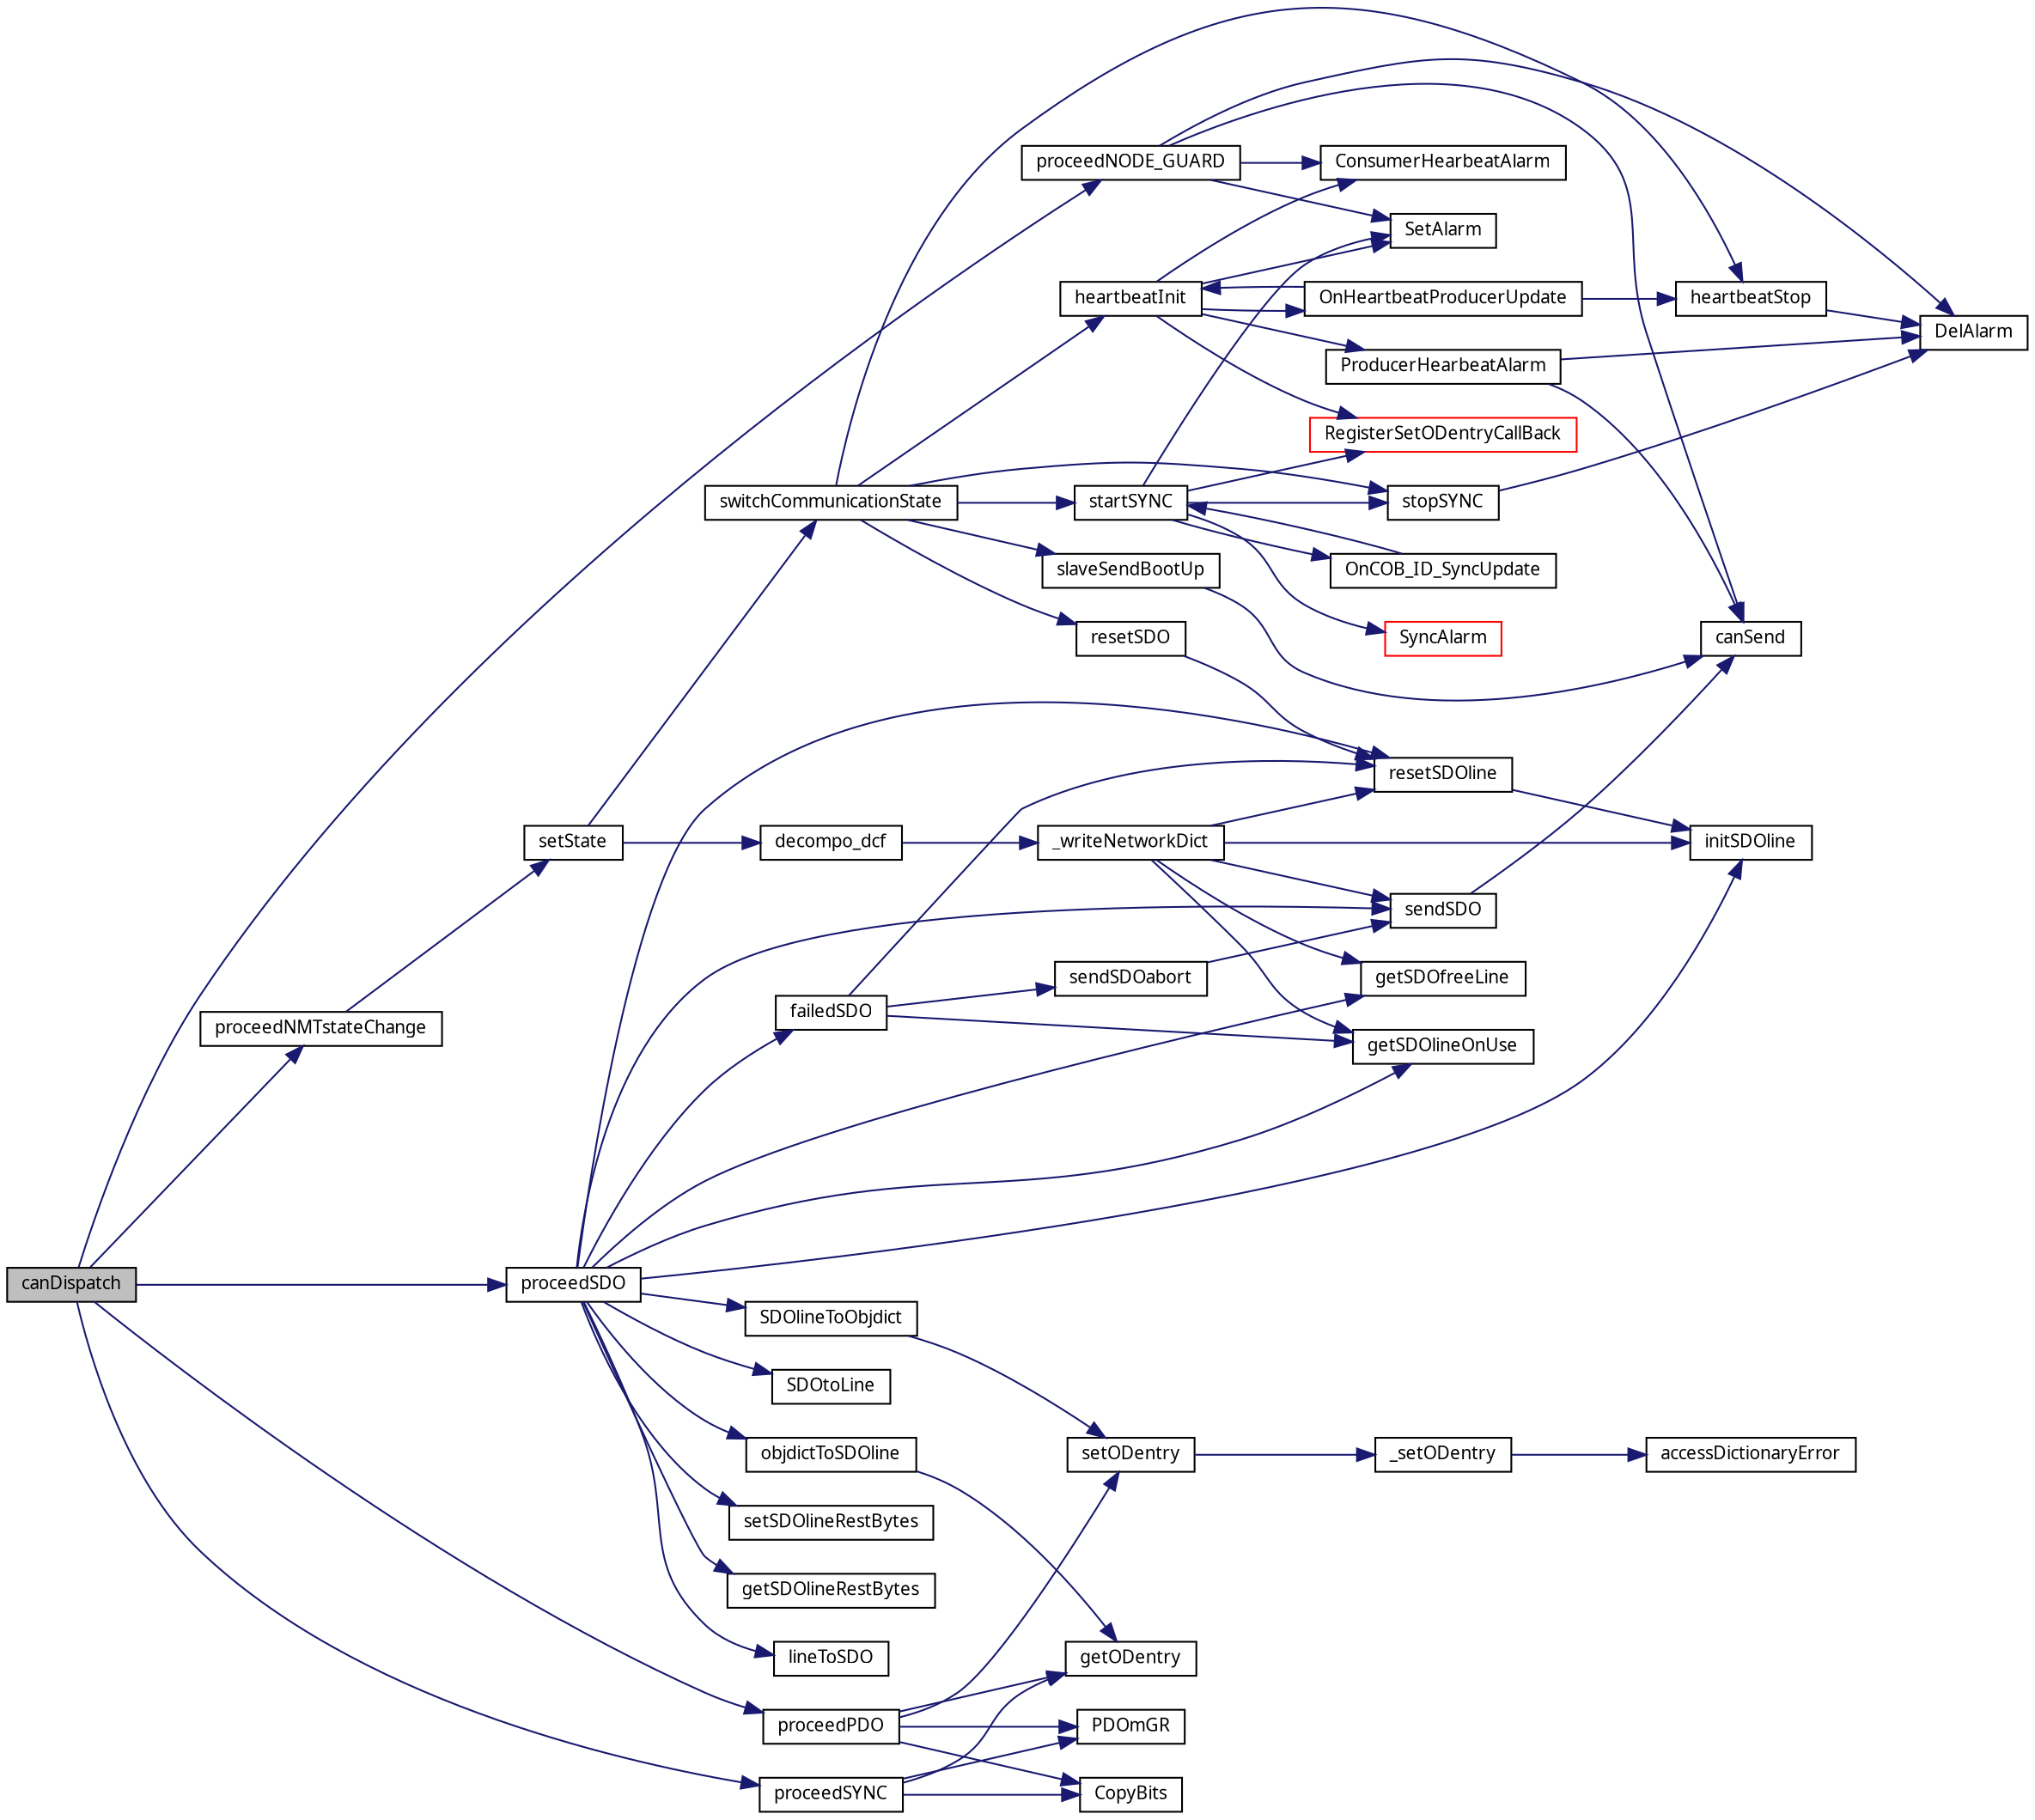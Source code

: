 digraph G
{
  edge [fontname="FreeSans.ttf",fontsize=10,labelfontname="FreeSans.ttf",labelfontsize=10];
  node [fontname="FreeSans.ttf",fontsize=10,shape=record];
  rankdir=LR;
  Node1 [label="canDispatch",height=0.2,width=0.4,color="black", fillcolor="grey75", style="filled" fontcolor="black"];
  Node1 -> Node2 [color="midnightblue",fontsize=10,style="solid",fontname="FreeSans.ttf"];
  Node2 [label="proceedNMTstateChange",height=0.2,width=0.4,color="black", fillcolor="white", style="filled",URL="$nmtSlave_8c.html#97d175ea168c149c99b01dcde0989743"];
  Node2 -> Node3 [color="midnightblue",fontsize=10,style="solid",fontname="FreeSans.ttf"];
  Node3 [label="setState",height=0.2,width=0.4,color="black", fillcolor="white", style="filled",URL="$states_8c.html#0a5004efd1dedbee82a4f21ec5c44fb5"];
  Node3 -> Node4 [color="midnightblue",fontsize=10,style="solid",fontname="FreeSans.ttf"];
  Node4 [label="decompo_dcf",height=0.2,width=0.4,color="black", fillcolor="white", style="filled",URL="$dcf_8c.html#8452e163e7649968ad6dae1601a5fb0d"];
  Node4 -> Node5 [color="midnightblue",fontsize=10,style="solid",fontname="FreeSans.ttf"];
  Node5 [label="_writeNetworkDict",height=0.2,width=0.4,color="black", fillcolor="white", style="filled",URL="$dcf_8c.html#3c07605ffe3ea197aa36e583ef87a20a"];
  Node5 -> Node6 [color="midnightblue",fontsize=10,style="solid",fontname="FreeSans.ttf"];
  Node6 [label="getSDOfreeLine",height=0.2,width=0.4,color="black", fillcolor="white", style="filled",URL="$sdo_8c.html#58d1f9691977617601beb9e5b4123252"];
  Node5 -> Node7 [color="midnightblue",fontsize=10,style="solid",fontname="FreeSans.ttf"];
  Node7 [label="getSDOlineOnUse",height=0.2,width=0.4,color="black", fillcolor="white", style="filled",URL="$sdo_8c.html#bb0c376b048ab2c6e0524b135b62376f"];
  Node5 -> Node8 [color="midnightblue",fontsize=10,style="solid",fontname="FreeSans.ttf"];
  Node8 [label="initSDOline",height=0.2,width=0.4,color="black", fillcolor="white", style="filled",URL="$sdo_8c.html#b9c873a15f55b29112b5527a6cc6898d"];
  Node5 -> Node9 [color="midnightblue",fontsize=10,style="solid",fontname="FreeSans.ttf"];
  Node9 [label="resetSDOline",height=0.2,width=0.4,color="black", fillcolor="white", style="filled",URL="$sdo_8c.html#42d33be015d4c4c83c73f1f0e588f481"];
  Node9 -> Node8 [color="midnightblue",fontsize=10,style="solid",fontname="FreeSans.ttf"];
  Node5 -> Node10 [color="midnightblue",fontsize=10,style="solid",fontname="FreeSans.ttf"];
  Node10 [label="sendSDO",height=0.2,width=0.4,color="black", fillcolor="white", style="filled",URL="$sdo_8c.html#c6b5d7d1439d537da992a96644a1ca5d"];
  Node10 -> Node11 [color="midnightblue",fontsize=10,style="solid",fontname="FreeSans.ttf"];
  Node11 [label="canSend",height=0.2,width=0.4,color="black", fillcolor="white", style="filled",URL="$canOpenDriver_8c.html#b57b4b3c000e9f61135175495e874977"];
  Node3 -> Node12 [color="midnightblue",fontsize=10,style="solid",fontname="FreeSans.ttf"];
  Node12 [label="switchCommunicationState",height=0.2,width=0.4,color="black", fillcolor="white", style="filled",URL="$states_8c.html#915991eebf7c2ac6c929c6c9cfbd7d03"];
  Node12 -> Node13 [color="midnightblue",fontsize=10,style="solid",fontname="FreeSans.ttf"];
  Node13 [label="heartbeatInit",height=0.2,width=0.4,color="black", fillcolor="white", style="filled",URL="$lifegrd_8c.html#8896f6846e4d020390f6953f3d98aa21"];
  Node13 -> Node14 [color="midnightblue",fontsize=10,style="solid",fontname="FreeSans.ttf"];
  Node14 [label="ConsumerHearbeatAlarm",height=0.2,width=0.4,color="black", fillcolor="white", style="filled",URL="$lifegrd_8c.html#e3cd4656f5b2a37d4b8d364293538198"];
  Node13 -> Node15 [color="midnightblue",fontsize=10,style="solid",fontname="FreeSans.ttf"];
  Node15 [label="OnHeartbeatProducerUpdate",height=0.2,width=0.4,color="black", fillcolor="white", style="filled",URL="$lifegrd_8c.html#098c81fb9326fb2c7b43e88a55ce1368"];
  Node15 -> Node13 [color="midnightblue",fontsize=10,style="solid",fontname="FreeSans.ttf"];
  Node15 -> Node16 [color="midnightblue",fontsize=10,style="solid",fontname="FreeSans.ttf"];
  Node16 [label="heartbeatStop",height=0.2,width=0.4,color="black", fillcolor="white", style="filled",URL="$lifegrd_8c.html#1b73047269c2a02065e12af18c6053c7"];
  Node16 -> Node17 [color="midnightblue",fontsize=10,style="solid",fontname="FreeSans.ttf"];
  Node17 [label="DelAlarm",height=0.2,width=0.4,color="black", fillcolor="white", style="filled",URL="$timer_8c.html#991b3cfaac2f201b14d5530f75985c21"];
  Node13 -> Node18 [color="midnightblue",fontsize=10,style="solid",fontname="FreeSans.ttf"];
  Node18 [label="ProducerHearbeatAlarm",height=0.2,width=0.4,color="black", fillcolor="white", style="filled",URL="$lifegrd_8c.html#626b7d9e527a898682d9122f91454de9"];
  Node18 -> Node11 [color="midnightblue",fontsize=10,style="solid",fontname="FreeSans.ttf"];
  Node18 -> Node17 [color="midnightblue",fontsize=10,style="solid",fontname="FreeSans.ttf"];
  Node13 -> Node19 [color="midnightblue",fontsize=10,style="solid",fontname="FreeSans.ttf"];
  Node19 [label="RegisterSetODentryCallBack",height=0.2,width=0.4,color="red", fillcolor="white", style="filled",URL="$objacces_8c.html#514e7b9c13835a86446b1cd38fa34049"];
  Node13 -> Node20 [color="midnightblue",fontsize=10,style="solid",fontname="FreeSans.ttf"];
  Node20 [label="SetAlarm",height=0.2,width=0.4,color="black", fillcolor="white", style="filled",URL="$timer_8c.html#11c2616d78f06ed9144ef662f757b128"];
  Node12 -> Node16 [color="midnightblue",fontsize=10,style="solid",fontname="FreeSans.ttf"];
  Node12 -> Node21 [color="midnightblue",fontsize=10,style="solid",fontname="FreeSans.ttf"];
  Node21 [label="resetSDO",height=0.2,width=0.4,color="black", fillcolor="white", style="filled",URL="$sdo_8c.html#1f4f07eccc4890a11ccf4f632da7740b"];
  Node21 -> Node9 [color="midnightblue",fontsize=10,style="solid",fontname="FreeSans.ttf"];
  Node12 -> Node22 [color="midnightblue",fontsize=10,style="solid",fontname="FreeSans.ttf"];
  Node22 [label="slaveSendBootUp",height=0.2,width=0.4,color="black", fillcolor="white", style="filled",URL="$nmtSlave_8c.html#aced28a97b2c256320dfde3c4b36a7d5"];
  Node22 -> Node11 [color="midnightblue",fontsize=10,style="solid",fontname="FreeSans.ttf"];
  Node12 -> Node23 [color="midnightblue",fontsize=10,style="solid",fontname="FreeSans.ttf"];
  Node23 [label="startSYNC",height=0.2,width=0.4,color="black", fillcolor="white", style="filled",URL="$sync_8c.html#2e0bf669f5b40dfbdda0f12a5ae3631a"];
  Node23 -> Node24 [color="midnightblue",fontsize=10,style="solid",fontname="FreeSans.ttf"];
  Node24 [label="OnCOB_ID_SyncUpdate",height=0.2,width=0.4,color="black", fillcolor="white", style="filled",URL="$sync_8c.html#82595787f641ab85980d83522f1158b0"];
  Node24 -> Node23 [color="midnightblue",fontsize=10,style="solid",fontname="FreeSans.ttf"];
  Node23 -> Node19 [color="midnightblue",fontsize=10,style="solid",fontname="FreeSans.ttf"];
  Node23 -> Node20 [color="midnightblue",fontsize=10,style="solid",fontname="FreeSans.ttf"];
  Node23 -> Node25 [color="midnightblue",fontsize=10,style="solid",fontname="FreeSans.ttf"];
  Node25 [label="stopSYNC",height=0.2,width=0.4,color="black", fillcolor="white", style="filled",URL="$sync_8c.html#41c47dbd59d22bf9bab6cd288cf27164"];
  Node25 -> Node17 [color="midnightblue",fontsize=10,style="solid",fontname="FreeSans.ttf"];
  Node23 -> Node26 [color="midnightblue",fontsize=10,style="solid",fontname="FreeSans.ttf"];
  Node26 [label="SyncAlarm",height=0.2,width=0.4,color="red", fillcolor="white", style="filled",URL="$sync_8c.html#bbcce7b549414c7bc1aa72fa66258b45"];
  Node12 -> Node25 [color="midnightblue",fontsize=10,style="solid",fontname="FreeSans.ttf"];
  Node1 -> Node27 [color="midnightblue",fontsize=10,style="solid",fontname="FreeSans.ttf"];
  Node27 [label="proceedNODE_GUARD",height=0.2,width=0.4,color="black", fillcolor="white", style="filled",URL="$lifegrd_8c.html#b3248945e06e8b05518beddf665f174d"];
  Node27 -> Node11 [color="midnightblue",fontsize=10,style="solid",fontname="FreeSans.ttf"];
  Node27 -> Node14 [color="midnightblue",fontsize=10,style="solid",fontname="FreeSans.ttf"];
  Node27 -> Node17 [color="midnightblue",fontsize=10,style="solid",fontname="FreeSans.ttf"];
  Node27 -> Node20 [color="midnightblue",fontsize=10,style="solid",fontname="FreeSans.ttf"];
  Node1 -> Node28 [color="midnightblue",fontsize=10,style="solid",fontname="FreeSans.ttf"];
  Node28 [label="proceedPDO",height=0.2,width=0.4,color="black", fillcolor="white", style="filled",URL="$pdo_8c.html#ae7d661cd3ef7adf93a0d08fdb15b7f2"];
  Node28 -> Node29 [color="midnightblue",fontsize=10,style="solid",fontname="FreeSans.ttf"];
  Node29 [label="CopyBits",height=0.2,width=0.4,color="black", fillcolor="white", style="filled",URL="$pdo_8c.html#e468510c9f77f502207d961d26389918"];
  Node28 -> Node30 [color="midnightblue",fontsize=10,style="solid",fontname="FreeSans.ttf"];
  Node30 [label="getODentry",height=0.2,width=0.4,color="black", fillcolor="white", style="filled",URL="$objacces_8c.html#39c263a4bc5d2d824fefe22fdb4c2dac"];
  Node28 -> Node31 [color="midnightblue",fontsize=10,style="solid",fontname="FreeSans.ttf"];
  Node31 [label="PDOmGR",height=0.2,width=0.4,color="black", fillcolor="white", style="filled",URL="$pdo_8c.html#298b8291fa35cca22264cf8a70bf138a"];
  Node28 -> Node32 [color="midnightblue",fontsize=10,style="solid",fontname="FreeSans.ttf"];
  Node32 [label="setODentry",height=0.2,width=0.4,color="black", fillcolor="white", style="filled",URL="$objacces_8c.html#17e598cc1b2e60380e2e4e75afe9b3b0"];
  Node32 -> Node33 [color="midnightblue",fontsize=10,style="solid",fontname="FreeSans.ttf"];
  Node33 [label="_setODentry",height=0.2,width=0.4,color="black", fillcolor="white", style="filled",URL="$objacces_8c.html#72f69950be4a1352fc78648c71454820"];
  Node33 -> Node34 [color="midnightblue",fontsize=10,style="solid",fontname="FreeSans.ttf"];
  Node34 [label="accessDictionaryError",height=0.2,width=0.4,color="black", fillcolor="white", style="filled",URL="$objacces_8c.html#75d39b2dadcdb48f7321c6f3766aad26"];
  Node1 -> Node35 [color="midnightblue",fontsize=10,style="solid",fontname="FreeSans.ttf"];
  Node35 [label="proceedSDO",height=0.2,width=0.4,color="black", fillcolor="white", style="filled",URL="$sdo_8c.html#2a93a7c780472b1d8666d89aa270f661"];
  Node35 -> Node36 [color="midnightblue",fontsize=10,style="solid",fontname="FreeSans.ttf"];
  Node36 [label="failedSDO",height=0.2,width=0.4,color="black", fillcolor="white", style="filled",URL="$sdo_8c.html#2019db2a4d17e6d29c055cbae173e2b9"];
  Node36 -> Node7 [color="midnightblue",fontsize=10,style="solid",fontname="FreeSans.ttf"];
  Node36 -> Node9 [color="midnightblue",fontsize=10,style="solid",fontname="FreeSans.ttf"];
  Node36 -> Node37 [color="midnightblue",fontsize=10,style="solid",fontname="FreeSans.ttf"];
  Node37 [label="sendSDOabort",height=0.2,width=0.4,color="black", fillcolor="white", style="filled",URL="$sdo_8c.html#b26c3f2fb63d81055809d6ccaa785b7c"];
  Node37 -> Node10 [color="midnightblue",fontsize=10,style="solid",fontname="FreeSans.ttf"];
  Node35 -> Node6 [color="midnightblue",fontsize=10,style="solid",fontname="FreeSans.ttf"];
  Node35 -> Node7 [color="midnightblue",fontsize=10,style="solid",fontname="FreeSans.ttf"];
  Node35 -> Node38 [color="midnightblue",fontsize=10,style="solid",fontname="FreeSans.ttf"];
  Node38 [label="getSDOlineRestBytes",height=0.2,width=0.4,color="black", fillcolor="white", style="filled",URL="$sdo_8c.html#acceb714c6e457e98deb9ba164ba2a2f"];
  Node35 -> Node8 [color="midnightblue",fontsize=10,style="solid",fontname="FreeSans.ttf"];
  Node35 -> Node39 [color="midnightblue",fontsize=10,style="solid",fontname="FreeSans.ttf"];
  Node39 [label="lineToSDO",height=0.2,width=0.4,color="black", fillcolor="white", style="filled",URL="$sdo_8c.html#ad6eb8be03b832ebba4dfb87aaba4065"];
  Node35 -> Node40 [color="midnightblue",fontsize=10,style="solid",fontname="FreeSans.ttf"];
  Node40 [label="objdictToSDOline",height=0.2,width=0.4,color="black", fillcolor="white", style="filled",URL="$sdo_8c.html#29427a80fd1aeabff30bf0602fbc220f"];
  Node40 -> Node30 [color="midnightblue",fontsize=10,style="solid",fontname="FreeSans.ttf"];
  Node35 -> Node9 [color="midnightblue",fontsize=10,style="solid",fontname="FreeSans.ttf"];
  Node35 -> Node41 [color="midnightblue",fontsize=10,style="solid",fontname="FreeSans.ttf"];
  Node41 [label="SDOlineToObjdict",height=0.2,width=0.4,color="black", fillcolor="white", style="filled",URL="$sdo_8c.html#2eb5309dca3a7363da5e5e7230b85d58"];
  Node41 -> Node32 [color="midnightblue",fontsize=10,style="solid",fontname="FreeSans.ttf"];
  Node35 -> Node42 [color="midnightblue",fontsize=10,style="solid",fontname="FreeSans.ttf"];
  Node42 [label="SDOtoLine",height=0.2,width=0.4,color="black", fillcolor="white", style="filled",URL="$sdo_8c.html#18b6f7e9c9441640a88ffef1e8720694"];
  Node35 -> Node10 [color="midnightblue",fontsize=10,style="solid",fontname="FreeSans.ttf"];
  Node35 -> Node43 [color="midnightblue",fontsize=10,style="solid",fontname="FreeSans.ttf"];
  Node43 [label="setSDOlineRestBytes",height=0.2,width=0.4,color="black", fillcolor="white", style="filled",URL="$sdo_8c.html#601a837ecb5f21bf4c66b058c5ae7810"];
  Node1 -> Node44 [color="midnightblue",fontsize=10,style="solid",fontname="FreeSans.ttf"];
  Node44 [label="proceedSYNC",height=0.2,width=0.4,color="black", fillcolor="white", style="filled",URL="$sync_8c.html#80cadcba23dc859db8a8d3f52789d6d1"];
  Node44 -> Node29 [color="midnightblue",fontsize=10,style="solid",fontname="FreeSans.ttf"];
  Node44 -> Node30 [color="midnightblue",fontsize=10,style="solid",fontname="FreeSans.ttf"];
  Node44 -> Node31 [color="midnightblue",fontsize=10,style="solid",fontname="FreeSans.ttf"];
}
